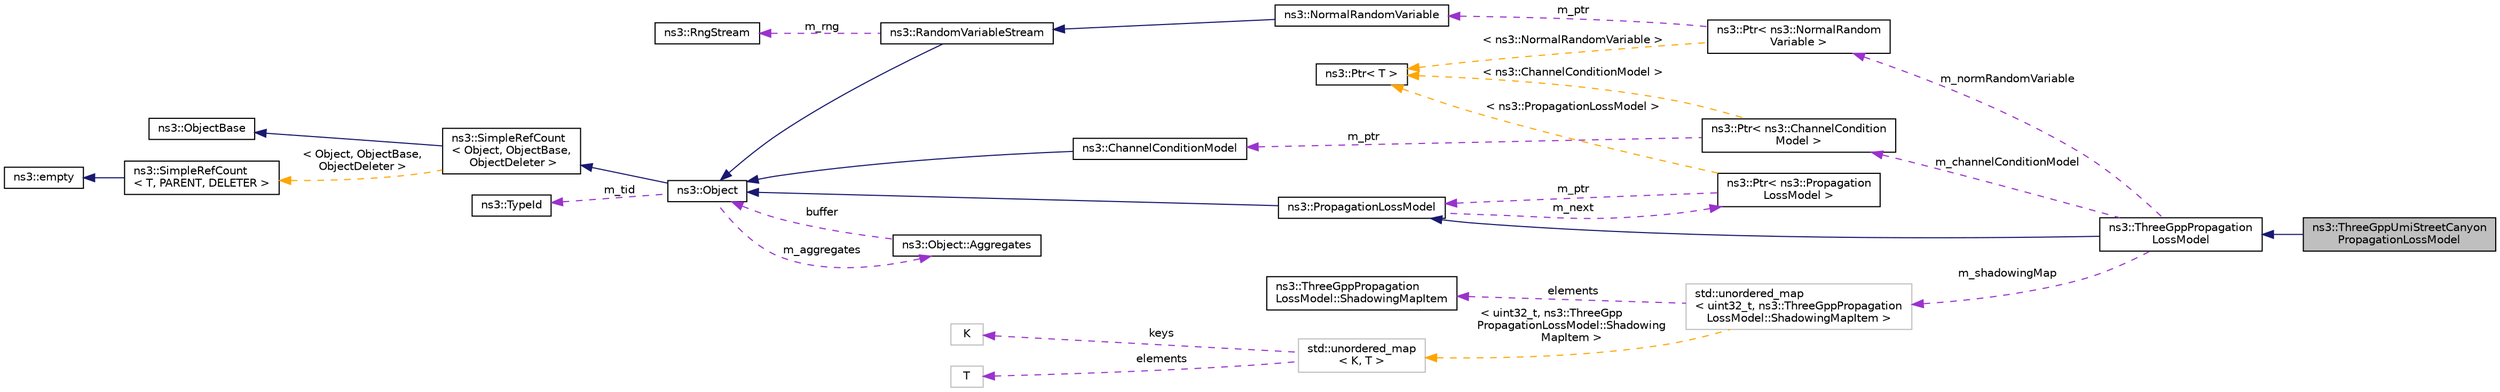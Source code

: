 digraph "ns3::ThreeGppUmiStreetCanyonPropagationLossModel"
{
 // LATEX_PDF_SIZE
  edge [fontname="Helvetica",fontsize="10",labelfontname="Helvetica",labelfontsize="10"];
  node [fontname="Helvetica",fontsize="10",shape=record];
  rankdir="LR";
  Node1 [label="ns3::ThreeGppUmiStreetCanyon\lPropagationLossModel",height=0.2,width=0.4,color="black", fillcolor="grey75", style="filled", fontcolor="black",tooltip="Implements the pathloss model defined in 3GPP TR 38.901, Table 7.4.1-1 for the UMi-Street Canyon scen..."];
  Node2 -> Node1 [dir="back",color="midnightblue",fontsize="10",style="solid",fontname="Helvetica"];
  Node2 [label="ns3::ThreeGppPropagation\lLossModel",height=0.2,width=0.4,color="black", fillcolor="white", style="filled",URL="$classns3_1_1_three_gpp_propagation_loss_model.html",tooltip="Base class for the 3GPP propagation models."];
  Node3 -> Node2 [dir="back",color="midnightblue",fontsize="10",style="solid",fontname="Helvetica"];
  Node3 [label="ns3::PropagationLossModel",height=0.2,width=0.4,color="black", fillcolor="white", style="filled",URL="$classns3_1_1_propagation_loss_model.html",tooltip="Models the propagation loss through a transmission medium."];
  Node4 -> Node3 [dir="back",color="midnightblue",fontsize="10",style="solid",fontname="Helvetica"];
  Node4 [label="ns3::Object",height=0.2,width=0.4,color="black", fillcolor="white", style="filled",URL="$classns3_1_1_object.html",tooltip="A base class which provides memory management and object aggregation."];
  Node5 -> Node4 [dir="back",color="midnightblue",fontsize="10",style="solid",fontname="Helvetica"];
  Node5 [label="ns3::SimpleRefCount\l\< Object, ObjectBase,\l ObjectDeleter \>",height=0.2,width=0.4,color="black", fillcolor="white", style="filled",URL="$classns3_1_1_simple_ref_count.html",tooltip=" "];
  Node6 -> Node5 [dir="back",color="midnightblue",fontsize="10",style="solid",fontname="Helvetica"];
  Node6 [label="ns3::ObjectBase",height=0.2,width=0.4,color="black", fillcolor="white", style="filled",URL="$classns3_1_1_object_base.html",tooltip="Anchor the ns-3 type and attribute system."];
  Node7 -> Node5 [dir="back",color="orange",fontsize="10",style="dashed",label=" \< Object, ObjectBase,\l ObjectDeleter \>" ,fontname="Helvetica"];
  Node7 [label="ns3::SimpleRefCount\l\< T, PARENT, DELETER \>",height=0.2,width=0.4,color="black", fillcolor="white", style="filled",URL="$classns3_1_1_simple_ref_count.html",tooltip="A template-based reference counting class."];
  Node8 -> Node7 [dir="back",color="midnightblue",fontsize="10",style="solid",fontname="Helvetica"];
  Node8 [label="ns3::empty",height=0.2,width=0.4,color="black", fillcolor="white", style="filled",URL="$classns3_1_1empty.html",tooltip="make Callback use a separate empty type"];
  Node9 -> Node4 [dir="back",color="darkorchid3",fontsize="10",style="dashed",label=" m_tid" ,fontname="Helvetica"];
  Node9 [label="ns3::TypeId",height=0.2,width=0.4,color="black", fillcolor="white", style="filled",URL="$classns3_1_1_type_id.html",tooltip="a unique identifier for an interface."];
  Node10 -> Node4 [dir="back",color="darkorchid3",fontsize="10",style="dashed",label=" m_aggregates" ,fontname="Helvetica"];
  Node10 [label="ns3::Object::Aggregates",height=0.2,width=0.4,color="black", fillcolor="white", style="filled",URL="$structns3_1_1_object_1_1_aggregates.html",tooltip="The list of Objects aggregated to this one."];
  Node4 -> Node10 [dir="back",color="darkorchid3",fontsize="10",style="dashed",label=" buffer" ,fontname="Helvetica"];
  Node11 -> Node3 [dir="back",color="darkorchid3",fontsize="10",style="dashed",label=" m_next" ,fontname="Helvetica"];
  Node11 [label="ns3::Ptr\< ns3::Propagation\lLossModel \>",height=0.2,width=0.4,color="black", fillcolor="white", style="filled",URL="$classns3_1_1_ptr.html",tooltip=" "];
  Node3 -> Node11 [dir="back",color="darkorchid3",fontsize="10",style="dashed",label=" m_ptr" ,fontname="Helvetica"];
  Node12 -> Node11 [dir="back",color="orange",fontsize="10",style="dashed",label=" \< ns3::PropagationLossModel \>" ,fontname="Helvetica"];
  Node12 [label="ns3::Ptr\< T \>",height=0.2,width=0.4,color="black", fillcolor="white", style="filled",URL="$classns3_1_1_ptr.html",tooltip="Smart pointer class similar to boost::intrusive_ptr."];
  Node13 -> Node2 [dir="back",color="darkorchid3",fontsize="10",style="dashed",label=" m_normRandomVariable" ,fontname="Helvetica"];
  Node13 [label="ns3::Ptr\< ns3::NormalRandom\lVariable \>",height=0.2,width=0.4,color="black", fillcolor="white", style="filled",URL="$classns3_1_1_ptr.html",tooltip=" "];
  Node14 -> Node13 [dir="back",color="darkorchid3",fontsize="10",style="dashed",label=" m_ptr" ,fontname="Helvetica"];
  Node14 [label="ns3::NormalRandomVariable",height=0.2,width=0.4,color="black", fillcolor="white", style="filled",URL="$classns3_1_1_normal_random_variable.html",tooltip="The normal (Gaussian) distribution Random Number Generator (RNG) that allows stream numbers to be set..."];
  Node15 -> Node14 [dir="back",color="midnightblue",fontsize="10",style="solid",fontname="Helvetica"];
  Node15 [label="ns3::RandomVariableStream",height=0.2,width=0.4,color="black", fillcolor="white", style="filled",URL="$classns3_1_1_random_variable_stream.html",tooltip="The basic uniform Random Number Generator (RNG)."];
  Node4 -> Node15 [dir="back",color="midnightblue",fontsize="10",style="solid",fontname="Helvetica"];
  Node16 -> Node15 [dir="back",color="darkorchid3",fontsize="10",style="dashed",label=" m_rng" ,fontname="Helvetica"];
  Node16 [label="ns3::RngStream",height=0.2,width=0.4,color="black", fillcolor="white", style="filled",URL="$classns3_1_1_rng_stream.html",tooltip="Combined Multiple-Recursive Generator MRG32k3a."];
  Node12 -> Node13 [dir="back",color="orange",fontsize="10",style="dashed",label=" \< ns3::NormalRandomVariable \>" ,fontname="Helvetica"];
  Node17 -> Node2 [dir="back",color="darkorchid3",fontsize="10",style="dashed",label=" m_shadowingMap" ,fontname="Helvetica"];
  Node17 [label="std::unordered_map\l\< uint32_t, ns3::ThreeGppPropagation\lLossModel::ShadowingMapItem \>",height=0.2,width=0.4,color="grey75", fillcolor="white", style="filled",tooltip=" "];
  Node18 -> Node17 [dir="back",color="darkorchid3",fontsize="10",style="dashed",label=" elements" ,fontname="Helvetica"];
  Node18 [label="ns3::ThreeGppPropagation\lLossModel::ShadowingMapItem",height=0.2,width=0.4,color="black", fillcolor="white", style="filled",URL="$structns3_1_1_three_gpp_propagation_loss_model_1_1_shadowing_map_item.html",tooltip="Define a struct for the m_shadowingMap entries."];
  Node19 -> Node17 [dir="back",color="orange",fontsize="10",style="dashed",label=" \< uint32_t, ns3::ThreeGpp\lPropagationLossModel::Shadowing\lMapItem \>" ,fontname="Helvetica"];
  Node19 [label="std::unordered_map\l\< K, T \>",height=0.2,width=0.4,color="grey75", fillcolor="white", style="filled",tooltip=" "];
  Node20 -> Node19 [dir="back",color="darkorchid3",fontsize="10",style="dashed",label=" keys" ,fontname="Helvetica"];
  Node20 [label="K",height=0.2,width=0.4,color="grey75", fillcolor="white", style="filled",tooltip=" "];
  Node21 -> Node19 [dir="back",color="darkorchid3",fontsize="10",style="dashed",label=" elements" ,fontname="Helvetica"];
  Node21 [label="T",height=0.2,width=0.4,color="grey75", fillcolor="white", style="filled",tooltip=" "];
  Node22 -> Node2 [dir="back",color="darkorchid3",fontsize="10",style="dashed",label=" m_channelConditionModel" ,fontname="Helvetica"];
  Node22 [label="ns3::Ptr\< ns3::ChannelCondition\lModel \>",height=0.2,width=0.4,color="black", fillcolor="white", style="filled",URL="$classns3_1_1_ptr.html",tooltip=" "];
  Node23 -> Node22 [dir="back",color="darkorchid3",fontsize="10",style="dashed",label=" m_ptr" ,fontname="Helvetica"];
  Node23 [label="ns3::ChannelConditionModel",height=0.2,width=0.4,color="black", fillcolor="white", style="filled",URL="$classns3_1_1_channel_condition_model.html",tooltip="Models the channel condition."];
  Node4 -> Node23 [dir="back",color="midnightblue",fontsize="10",style="solid",fontname="Helvetica"];
  Node12 -> Node22 [dir="back",color="orange",fontsize="10",style="dashed",label=" \< ns3::ChannelConditionModel \>" ,fontname="Helvetica"];
}

